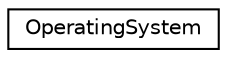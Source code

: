 digraph "Graphical Class Hierarchy"
{
  edge [fontname="Helvetica",fontsize="10",labelfontname="Helvetica",labelfontsize="10"];
  node [fontname="Helvetica",fontsize="10",shape=record];
  rankdir="LR";
  Node0 [label="OperatingSystem",height=0.2,width=0.4,color="black", fillcolor="white", style="filled",URL="$class_zest_1_1_common_1_1_operating_system.html"];
}
